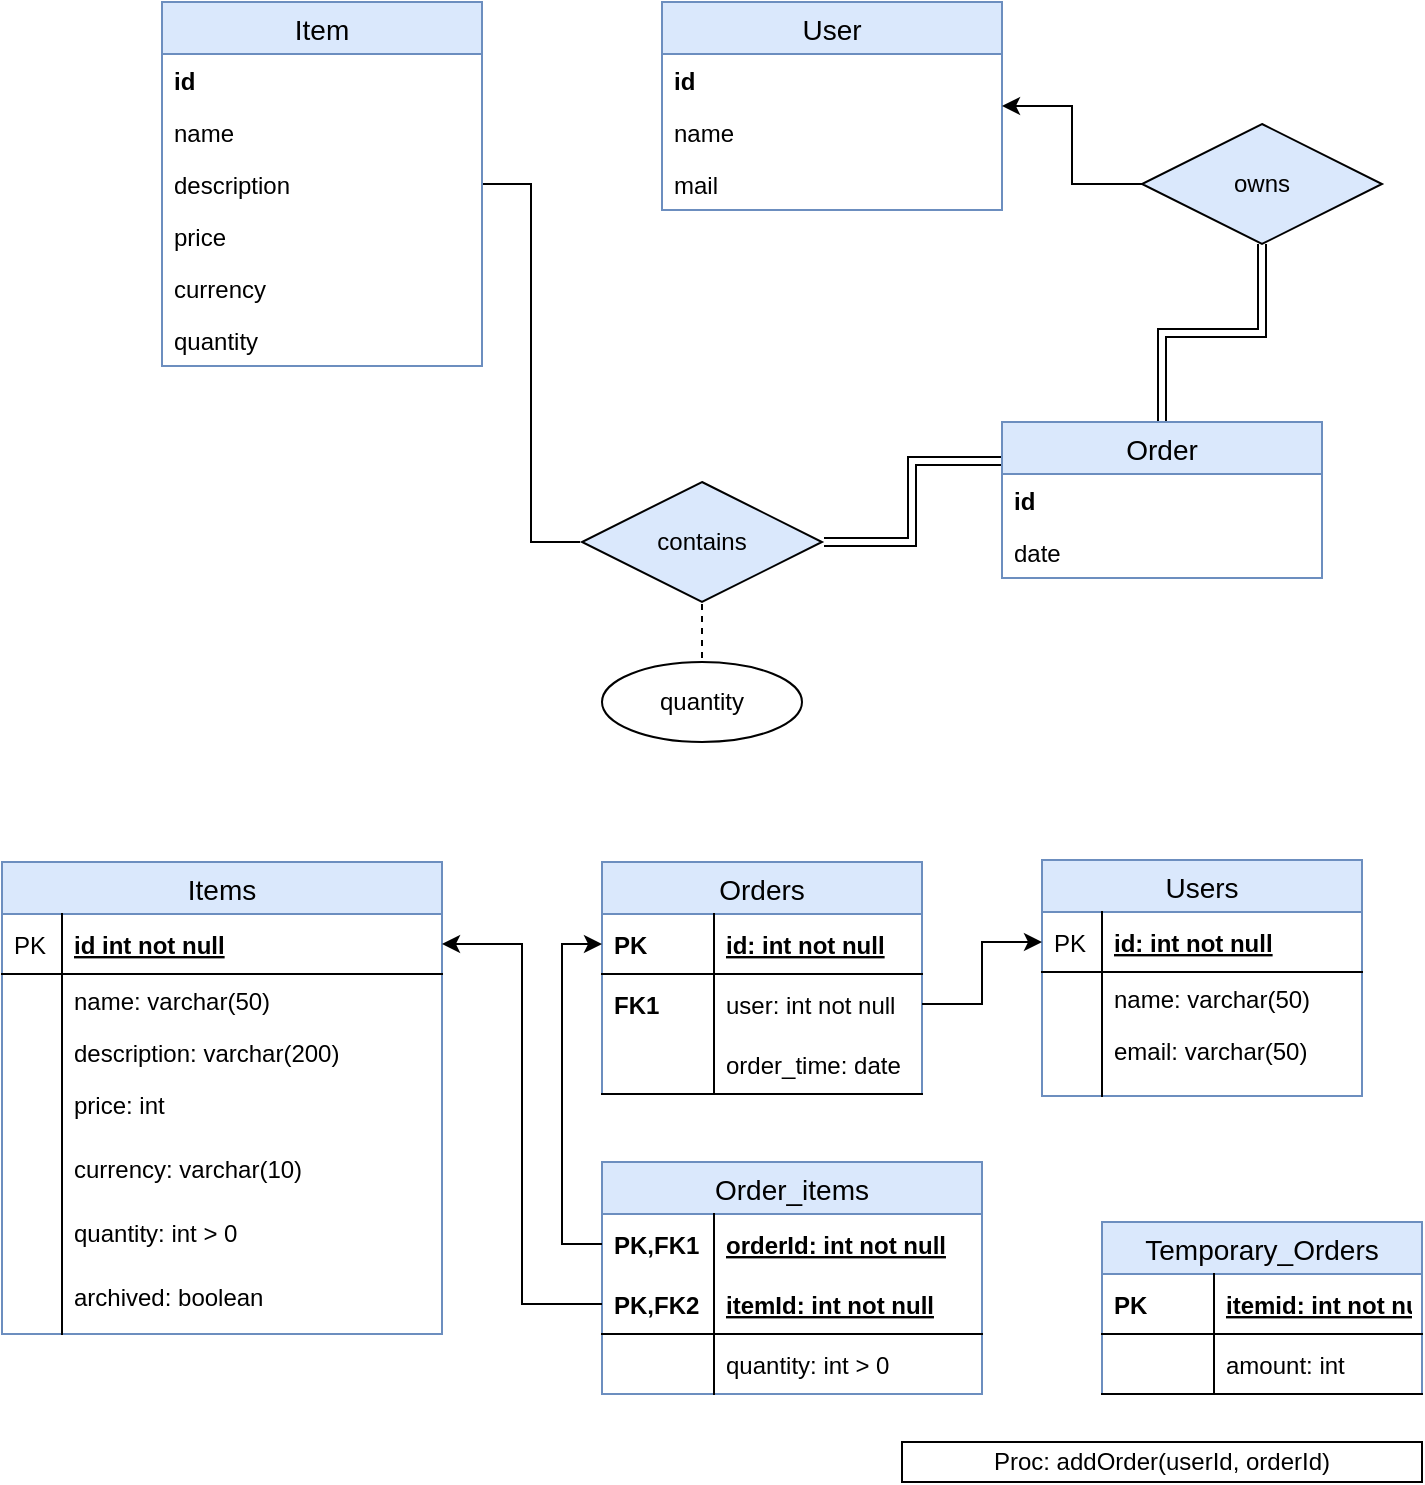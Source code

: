 <mxfile version="13.4.9" type="device"><diagram id="R2lEEEUBdFMjLlhIrx00" name="Page-1"><mxGraphModel dx="1426" dy="794" grid="1" gridSize="10" guides="1" tooltips="1" connect="1" arrows="1" fold="1" page="1" pageScale="1" pageWidth="850" pageHeight="1100" background="none" math="0" shadow="0" extFonts="Permanent Marker^https://fonts.googleapis.com/css?family=Permanent+Marker"><root><mxCell id="0"/><mxCell id="1" parent="0"/><mxCell id="0DJaWFidwoaLMuWOvzMh-109" style="edgeStyle=elbowEdgeStyle;rounded=0;orthogonalLoop=1;jettySize=auto;html=1;entryX=0;entryY=0.5;entryDx=0;entryDy=0;startArrow=none;startFill=0;endArrow=none;endFill=0;" parent="1" source="0DJaWFidwoaLMuWOvzMh-90" target="0DJaWFidwoaLMuWOvzMh-101" edge="1"><mxGeometry relative="1" as="geometry"/></mxCell><mxCell id="0DJaWFidwoaLMuWOvzMh-90" value="Item" style="swimlane;fontStyle=0;childLayout=stackLayout;horizontal=1;startSize=26;horizontalStack=0;resizeParent=1;resizeParentMax=0;resizeLast=0;collapsible=1;marginBottom=0;align=center;fontSize=14;rounded=0;fillColor=#dae8fc;strokeColor=#6c8ebf;" parent="1" vertex="1"><mxGeometry x="120" y="30" width="160" height="182" as="geometry"/></mxCell><mxCell id="0DJaWFidwoaLMuWOvzMh-91" value="id" style="text;strokeColor=none;fillColor=none;spacingLeft=4;spacingRight=4;overflow=hidden;rotatable=0;points=[[0,0.5],[1,0.5]];portConstraint=eastwest;fontSize=12;fontStyle=1" parent="0DJaWFidwoaLMuWOvzMh-90" vertex="1"><mxGeometry y="26" width="160" height="26" as="geometry"/></mxCell><mxCell id="0DJaWFidwoaLMuWOvzMh-92" value="name" style="text;strokeColor=none;fillColor=none;spacingLeft=4;spacingRight=4;overflow=hidden;rotatable=0;points=[[0,0.5],[1,0.5]];portConstraint=eastwest;fontSize=12;" parent="0DJaWFidwoaLMuWOvzMh-90" vertex="1"><mxGeometry y="52" width="160" height="26" as="geometry"/></mxCell><mxCell id="0DJaWFidwoaLMuWOvzMh-93" value="description" style="text;strokeColor=none;fillColor=none;spacingLeft=4;spacingRight=4;overflow=hidden;rotatable=0;points=[[0,0.5],[1,0.5]];portConstraint=eastwest;fontSize=12;" parent="0DJaWFidwoaLMuWOvzMh-90" vertex="1"><mxGeometry y="78" width="160" height="26" as="geometry"/></mxCell><mxCell id="0DJaWFidwoaLMuWOvzMh-94" value="price" style="text;strokeColor=none;fillColor=none;spacingLeft=4;spacingRight=4;overflow=hidden;rotatable=0;points=[[0,0.5],[1,0.5]];portConstraint=eastwest;fontSize=12;" parent="0DJaWFidwoaLMuWOvzMh-90" vertex="1"><mxGeometry y="104" width="160" height="26" as="geometry"/></mxCell><mxCell id="0DJaWFidwoaLMuWOvzMh-95" value="currency" style="text;strokeColor=none;fillColor=none;spacingLeft=4;spacingRight=4;overflow=hidden;rotatable=0;points=[[0,0.5],[1,0.5]];portConstraint=eastwest;fontSize=12;" parent="0DJaWFidwoaLMuWOvzMh-90" vertex="1"><mxGeometry y="130" width="160" height="26" as="geometry"/></mxCell><mxCell id="0DJaWFidwoaLMuWOvzMh-96" value="quantity" style="text;strokeColor=none;fillColor=none;spacingLeft=4;spacingRight=4;overflow=hidden;rotatable=0;points=[[0,0.5],[1,0.5]];portConstraint=eastwest;fontSize=12;" parent="0DJaWFidwoaLMuWOvzMh-90" vertex="1"><mxGeometry y="156" width="160" height="26" as="geometry"/></mxCell><mxCell id="0DJaWFidwoaLMuWOvzMh-101" value="contains" style="shape=rhombus;perimeter=rhombusPerimeter;whiteSpace=wrap;html=1;align=center;rounded=0;fillColor=#dae8fc;strokeColor=#000000;gradientColor=none;perimeterSpacing=1;double=0;" parent="1" vertex="1"><mxGeometry x="330" y="270" width="120" height="60" as="geometry"/></mxCell><mxCell id="0DJaWFidwoaLMuWOvzMh-107" value="" style="endArrow=none;html=1;entryX=1;entryY=0.5;entryDx=0;entryDy=0;exitX=0;exitY=0.25;exitDx=0;exitDy=0;edgeStyle=orthogonalEdgeStyle;elbow=vertical;rounded=0;startArrow=none;startFill=0;shape=link;" parent="1" source="0DJaWFidwoaLMuWOvzMh-110" target="0DJaWFidwoaLMuWOvzMh-101" edge="1"><mxGeometry width="50" height="50" relative="1" as="geometry"><mxPoint x="370" y="290" as="sourcePoint"/><mxPoint x="420" y="240" as="targetPoint"/></mxGeometry></mxCell><mxCell id="0DJaWFidwoaLMuWOvzMh-122" style="edgeStyle=orthogonalEdgeStyle;shape=link;rounded=0;orthogonalLoop=1;jettySize=auto;html=1;entryX=0.5;entryY=1;entryDx=0;entryDy=0;startArrow=none;startFill=0;endArrow=classic;endFill=1;" parent="1" source="0DJaWFidwoaLMuWOvzMh-110" target="0DJaWFidwoaLMuWOvzMh-121" edge="1"><mxGeometry relative="1" as="geometry"/></mxCell><mxCell id="0DJaWFidwoaLMuWOvzMh-110" value="Order" style="swimlane;fontStyle=0;childLayout=stackLayout;horizontal=1;startSize=26;horizontalStack=0;resizeParent=1;resizeParentMax=0;resizeLast=0;collapsible=1;marginBottom=0;align=center;fontSize=14;rounded=0;fillColor=#dae8fc;strokeColor=#6c8ebf;" parent="1" vertex="1"><mxGeometry x="540" y="240" width="160" height="78" as="geometry"/></mxCell><mxCell id="0DJaWFidwoaLMuWOvzMh-112" value="id" style="text;strokeColor=none;fillColor=none;spacingLeft=4;spacingRight=4;overflow=hidden;rotatable=0;points=[[0,0.5],[1,0.5]];portConstraint=eastwest;fontSize=12;fontStyle=1" parent="0DJaWFidwoaLMuWOvzMh-110" vertex="1"><mxGeometry y="26" width="160" height="26" as="geometry"/></mxCell><mxCell id="0DJaWFidwoaLMuWOvzMh-173" value="date" style="text;strokeColor=none;fillColor=none;spacingLeft=4;spacingRight=4;overflow=hidden;rotatable=0;points=[[0,0.5],[1,0.5]];portConstraint=eastwest;fontSize=12;fontStyle=0" parent="0DJaWFidwoaLMuWOvzMh-110" vertex="1"><mxGeometry y="52" width="160" height="26" as="geometry"/></mxCell><mxCell id="0DJaWFidwoaLMuWOvzMh-118" value="quantity" style="ellipse;whiteSpace=wrap;html=1;align=center;rounded=0;" parent="1" vertex="1"><mxGeometry x="340" y="360" width="100" height="40" as="geometry"/></mxCell><mxCell id="0DJaWFidwoaLMuWOvzMh-119" value="" style="endArrow=none;dashed=1;html=1;exitX=0.5;exitY=1;exitDx=0;exitDy=0;entryX=0.5;entryY=0;entryDx=0;entryDy=0;" parent="1" source="0DJaWFidwoaLMuWOvzMh-101" target="0DJaWFidwoaLMuWOvzMh-118" edge="1"><mxGeometry width="50" height="50" relative="1" as="geometry"><mxPoint x="370" y="290" as="sourcePoint"/><mxPoint x="420" y="240" as="targetPoint"/></mxGeometry></mxCell><mxCell id="0DJaWFidwoaLMuWOvzMh-97" value="User" style="swimlane;fontStyle=0;childLayout=stackLayout;horizontal=1;startSize=26;horizontalStack=0;resizeParent=1;resizeParentMax=0;resizeLast=0;collapsible=1;marginBottom=0;align=center;fontSize=14;rounded=0;fillColor=#dae8fc;strokeColor=#6c8ebf;" parent="1" vertex="1"><mxGeometry x="370" y="30" width="170" height="104" as="geometry"/></mxCell><mxCell id="0DJaWFidwoaLMuWOvzMh-98" value="id" style="text;strokeColor=none;fillColor=none;spacingLeft=4;spacingRight=4;overflow=hidden;rotatable=0;points=[[0,0.5],[1,0.5]];portConstraint=eastwest;fontSize=12;fontStyle=1" parent="0DJaWFidwoaLMuWOvzMh-97" vertex="1"><mxGeometry y="26" width="170" height="26" as="geometry"/></mxCell><mxCell id="0DJaWFidwoaLMuWOvzMh-99" value="name" style="text;strokeColor=none;fillColor=none;spacingLeft=4;spacingRight=4;overflow=hidden;rotatable=0;points=[[0,0.5],[1,0.5]];portConstraint=eastwest;fontSize=12;" parent="0DJaWFidwoaLMuWOvzMh-97" vertex="1"><mxGeometry y="52" width="170" height="26" as="geometry"/></mxCell><mxCell id="0DJaWFidwoaLMuWOvzMh-115" value="mail" style="text;strokeColor=none;fillColor=none;spacingLeft=4;spacingRight=4;overflow=hidden;rotatable=0;points=[[0,0.5],[1,0.5]];portConstraint=eastwest;fontSize=12;fontStyle=0" parent="0DJaWFidwoaLMuWOvzMh-97" vertex="1"><mxGeometry y="78" width="170" height="26" as="geometry"/></mxCell><mxCell id="0DJaWFidwoaLMuWOvzMh-123" style="edgeStyle=orthogonalEdgeStyle;rounded=0;orthogonalLoop=1;jettySize=auto;html=1;startArrow=none;startFill=0;endArrow=classic;endFill=1;" parent="1" source="0DJaWFidwoaLMuWOvzMh-121" target="0DJaWFidwoaLMuWOvzMh-97" edge="1"><mxGeometry relative="1" as="geometry"/></mxCell><mxCell id="0DJaWFidwoaLMuWOvzMh-121" value="owns" style="shape=rhombus;perimeter=rhombusPerimeter;whiteSpace=wrap;html=1;align=center;rounded=0;fillColor=#dae8fc;strokeColor=#000000;double=0;" parent="1" vertex="1"><mxGeometry x="610" y="91" width="120" height="60" as="geometry"/></mxCell><mxCell id="0DJaWFidwoaLMuWOvzMh-17" value="Items" style="swimlane;fontStyle=0;childLayout=stackLayout;horizontal=1;startSize=26;horizontalStack=0;resizeParent=1;resizeParentMax=0;resizeLast=0;collapsible=1;marginBottom=0;align=center;fontSize=14;fillColor=#dae8fc;strokeColor=#6c8ebf;" parent="1" vertex="1"><mxGeometry x="40" y="460" width="220" height="236" as="geometry"><mxRectangle x="240" y="240" width="210" height="200" as="alternateBounds"/></mxGeometry></mxCell><mxCell id="0DJaWFidwoaLMuWOvzMh-18" value="id int not null" style="shape=partialRectangle;top=0;left=0;right=0;bottom=1;align=left;verticalAlign=middle;fillColor=none;spacingLeft=34;spacingRight=4;overflow=hidden;rotatable=0;points=[[0,0.5],[1,0.5]];portConstraint=eastwest;dropTarget=0;fontStyle=5;fontSize=12;" parent="0DJaWFidwoaLMuWOvzMh-17" vertex="1"><mxGeometry y="26" width="220" height="30" as="geometry"/></mxCell><mxCell id="0DJaWFidwoaLMuWOvzMh-19" value="PK" style="shape=partialRectangle;top=0;left=0;bottom=0;fillColor=none;align=left;verticalAlign=middle;spacingLeft=4;spacingRight=4;overflow=hidden;rotatable=0;points=[];portConstraint=eastwest;part=1;fontSize=12;" parent="0DJaWFidwoaLMuWOvzMh-18" vertex="1" connectable="0"><mxGeometry width="30" height="30" as="geometry"/></mxCell><mxCell id="0DJaWFidwoaLMuWOvzMh-20" value="name: varchar(50)" style="shape=partialRectangle;top=0;left=0;right=0;bottom=0;align=left;verticalAlign=top;fillColor=none;spacingLeft=34;spacingRight=4;overflow=hidden;rotatable=0;points=[[0,0.5],[1,0.5]];portConstraint=eastwest;dropTarget=0;fontSize=12;" parent="0DJaWFidwoaLMuWOvzMh-17" vertex="1"><mxGeometry y="56" width="220" height="26" as="geometry"/></mxCell><mxCell id="0DJaWFidwoaLMuWOvzMh-21" value="" style="shape=partialRectangle;top=0;left=0;bottom=0;fillColor=none;align=left;verticalAlign=top;spacingLeft=4;spacingRight=4;overflow=hidden;rotatable=0;points=[];portConstraint=eastwest;part=1;fontSize=12;" parent="0DJaWFidwoaLMuWOvzMh-20" vertex="1" connectable="0"><mxGeometry width="30" height="26" as="geometry"/></mxCell><mxCell id="0DJaWFidwoaLMuWOvzMh-22" value="description: varchar(200)" style="shape=partialRectangle;top=0;left=0;right=0;bottom=0;align=left;verticalAlign=top;fillColor=none;spacingLeft=34;spacingRight=4;overflow=hidden;rotatable=0;points=[[0,0.5],[1,0.5]];portConstraint=eastwest;dropTarget=0;fontSize=12;" parent="0DJaWFidwoaLMuWOvzMh-17" vertex="1"><mxGeometry y="82" width="220" height="26" as="geometry"/></mxCell><mxCell id="0DJaWFidwoaLMuWOvzMh-23" value="" style="shape=partialRectangle;top=0;left=0;bottom=0;fillColor=none;align=left;verticalAlign=top;spacingLeft=4;spacingRight=4;overflow=hidden;rotatable=0;points=[];portConstraint=eastwest;part=1;fontSize=12;" parent="0DJaWFidwoaLMuWOvzMh-22" vertex="1" connectable="0"><mxGeometry width="30" height="26" as="geometry"/></mxCell><mxCell id="0DJaWFidwoaLMuWOvzMh-24" value="price: int" style="shape=partialRectangle;top=0;left=0;right=0;bottom=0;align=left;verticalAlign=top;fillColor=none;spacingLeft=34;spacingRight=4;overflow=hidden;rotatable=0;points=[[0,0.5],[1,0.5]];portConstraint=eastwest;dropTarget=0;fontSize=12;" parent="0DJaWFidwoaLMuWOvzMh-17" vertex="1"><mxGeometry y="108" width="220" height="32" as="geometry"/></mxCell><mxCell id="0DJaWFidwoaLMuWOvzMh-25" value="" style="shape=partialRectangle;top=0;left=0;bottom=0;fillColor=none;align=left;verticalAlign=top;spacingLeft=4;spacingRight=4;overflow=hidden;rotatable=0;points=[];portConstraint=eastwest;part=1;fontSize=12;" parent="0DJaWFidwoaLMuWOvzMh-24" vertex="1" connectable="0"><mxGeometry width="30" height="32" as="geometry"/></mxCell><mxCell id="0DJaWFidwoaLMuWOvzMh-63" value="currency: varchar(10)" style="shape=partialRectangle;top=0;left=0;right=0;bottom=0;align=left;verticalAlign=top;fillColor=none;spacingLeft=34;spacingRight=4;overflow=hidden;rotatable=0;points=[[0,0.5],[1,0.5]];portConstraint=eastwest;dropTarget=0;fontSize=12;" parent="0DJaWFidwoaLMuWOvzMh-17" vertex="1"><mxGeometry y="140" width="220" height="32" as="geometry"/></mxCell><mxCell id="0DJaWFidwoaLMuWOvzMh-64" value="" style="shape=partialRectangle;top=0;left=0;bottom=0;fillColor=none;align=left;verticalAlign=top;spacingLeft=4;spacingRight=4;overflow=hidden;rotatable=0;points=[];portConstraint=eastwest;part=1;fontSize=12;" parent="0DJaWFidwoaLMuWOvzMh-63" vertex="1" connectable="0"><mxGeometry width="30" height="32" as="geometry"/></mxCell><mxCell id="0DJaWFidwoaLMuWOvzMh-65" value="quantity: int &gt; 0" style="shape=partialRectangle;top=0;left=0;right=0;bottom=0;align=left;verticalAlign=top;fillColor=none;spacingLeft=34;spacingRight=4;overflow=hidden;rotatable=0;points=[[0,0.5],[1,0.5]];portConstraint=eastwest;dropTarget=0;fontSize=12;" parent="0DJaWFidwoaLMuWOvzMh-17" vertex="1"><mxGeometry y="172" width="220" height="32" as="geometry"/></mxCell><mxCell id="0DJaWFidwoaLMuWOvzMh-66" value="" style="shape=partialRectangle;top=0;left=0;bottom=0;fillColor=none;align=left;verticalAlign=top;spacingLeft=4;spacingRight=4;overflow=hidden;rotatable=0;points=[];portConstraint=eastwest;part=1;fontSize=12;" parent="0DJaWFidwoaLMuWOvzMh-65" vertex="1" connectable="0"><mxGeometry width="30" height="32" as="geometry"/></mxCell><mxCell id="wZ5QXYWfYpyhh_n02ken-2" value="archived: boolean" style="shape=partialRectangle;top=0;left=0;right=0;bottom=0;align=left;verticalAlign=top;fillColor=none;spacingLeft=34;spacingRight=4;overflow=hidden;rotatable=0;points=[[0,0.5],[1,0.5]];portConstraint=eastwest;dropTarget=0;fontSize=12;" vertex="1" parent="0DJaWFidwoaLMuWOvzMh-17"><mxGeometry y="204" width="220" height="32" as="geometry"/></mxCell><mxCell id="wZ5QXYWfYpyhh_n02ken-3" value="" style="shape=partialRectangle;top=0;left=0;bottom=0;fillColor=none;align=left;verticalAlign=top;spacingLeft=4;spacingRight=4;overflow=hidden;rotatable=0;points=[];portConstraint=eastwest;part=1;fontSize=12;" vertex="1" connectable="0" parent="wZ5QXYWfYpyhh_n02ken-2"><mxGeometry width="30" height="32" as="geometry"/></mxCell><mxCell id="0DJaWFidwoaLMuWOvzMh-152" value="Orders" style="swimlane;fontStyle=0;childLayout=stackLayout;horizontal=1;startSize=26;horizontalStack=0;resizeParent=1;resizeParentMax=0;resizeLast=0;collapsible=1;marginBottom=0;align=center;fontSize=14;rounded=0;strokeColor=#6c8ebf;fillColor=#dae8fc;" parent="1" vertex="1"><mxGeometry x="340" y="460" width="160" height="116" as="geometry"/></mxCell><mxCell id="0DJaWFidwoaLMuWOvzMh-153" value="id: int not null" style="shape=partialRectangle;top=0;left=0;right=0;bottom=1;align=left;verticalAlign=middle;fillColor=none;spacingLeft=60;spacingRight=4;overflow=hidden;rotatable=0;points=[[0,0.5],[1,0.5]];portConstraint=eastwest;dropTarget=0;fontStyle=5;fontSize=12;" parent="0DJaWFidwoaLMuWOvzMh-152" vertex="1"><mxGeometry y="26" width="160" height="30" as="geometry"/></mxCell><mxCell id="0DJaWFidwoaLMuWOvzMh-154" value="PK" style="shape=partialRectangle;fontStyle=1;top=0;left=0;bottom=0;fillColor=none;align=left;verticalAlign=middle;spacingLeft=4;spacingRight=4;overflow=hidden;rotatable=0;points=[];portConstraint=eastwest;part=1;fontSize=12;" parent="0DJaWFidwoaLMuWOvzMh-153" vertex="1" connectable="0"><mxGeometry width="56" height="30" as="geometry"/></mxCell><mxCell id="0DJaWFidwoaLMuWOvzMh-169" value="user: int not null" style="shape=partialRectangle;top=0;left=0;right=0;bottom=0;align=left;verticalAlign=middle;fillColor=none;spacingLeft=60;spacingRight=4;overflow=hidden;rotatable=0;points=[[0,0.5],[1,0.5]];portConstraint=eastwest;dropTarget=0;fontStyle=0;fontSize=12;" parent="0DJaWFidwoaLMuWOvzMh-152" vertex="1"><mxGeometry y="56" width="160" height="30" as="geometry"/></mxCell><mxCell id="0DJaWFidwoaLMuWOvzMh-170" value="FK1" style="shape=partialRectangle;fontStyle=1;top=0;left=0;bottom=0;fillColor=none;align=left;verticalAlign=middle;spacingLeft=4;spacingRight=4;overflow=hidden;rotatable=0;points=[];portConstraint=eastwest;part=1;fontSize=12;" parent="0DJaWFidwoaLMuWOvzMh-169" vertex="1" connectable="0"><mxGeometry width="56" height="30" as="geometry"/></mxCell><mxCell id="0DJaWFidwoaLMuWOvzMh-175" value="order_time: date" style="shape=partialRectangle;top=0;left=0;right=0;bottom=1;align=left;verticalAlign=middle;fillColor=none;spacingLeft=60;spacingRight=4;overflow=hidden;rotatable=0;points=[[0,0.5],[1,0.5]];portConstraint=eastwest;dropTarget=0;fontStyle=0;fontSize=12;" parent="0DJaWFidwoaLMuWOvzMh-152" vertex="1"><mxGeometry y="86" width="160" height="30" as="geometry"/></mxCell><mxCell id="0DJaWFidwoaLMuWOvzMh-176" value="" style="shape=partialRectangle;fontStyle=1;top=0;left=0;bottom=0;fillColor=none;align=left;verticalAlign=middle;spacingLeft=4;spacingRight=4;overflow=hidden;rotatable=0;points=[];portConstraint=eastwest;part=1;fontSize=12;" parent="0DJaWFidwoaLMuWOvzMh-175" vertex="1" connectable="0"><mxGeometry width="56" height="30" as="geometry"/></mxCell><mxCell id="0DJaWFidwoaLMuWOvzMh-177" value="Order_items" style="swimlane;fontStyle=0;childLayout=stackLayout;horizontal=1;startSize=26;horizontalStack=0;resizeParent=1;resizeParentMax=0;resizeLast=0;collapsible=1;marginBottom=0;align=center;fontSize=14;rounded=0;strokeColor=#6c8ebf;fillColor=#dae8fc;" parent="1" vertex="1"><mxGeometry x="340" y="610" width="190" height="116" as="geometry"/></mxCell><mxCell id="0DJaWFidwoaLMuWOvzMh-178" value="orderId: int not null" style="shape=partialRectangle;top=0;left=0;right=0;bottom=0;align=left;verticalAlign=middle;fillColor=none;spacingLeft=60;spacingRight=4;overflow=hidden;rotatable=0;points=[[0,0.5],[1,0.5]];portConstraint=eastwest;dropTarget=0;fontStyle=5;fontSize=12;" parent="0DJaWFidwoaLMuWOvzMh-177" vertex="1"><mxGeometry y="26" width="190" height="30" as="geometry"/></mxCell><mxCell id="0DJaWFidwoaLMuWOvzMh-179" value="PK,FK1" style="shape=partialRectangle;fontStyle=1;top=0;left=0;bottom=0;fillColor=none;align=left;verticalAlign=middle;spacingLeft=4;spacingRight=4;overflow=hidden;rotatable=0;points=[];portConstraint=eastwest;part=1;fontSize=12;" parent="0DJaWFidwoaLMuWOvzMh-178" vertex="1" connectable="0"><mxGeometry width="56" height="30" as="geometry"/></mxCell><mxCell id="0DJaWFidwoaLMuWOvzMh-184" value="itemId: int not null" style="shape=partialRectangle;top=0;left=0;right=0;bottom=1;align=left;verticalAlign=middle;fillColor=none;spacingLeft=60;spacingRight=4;overflow=hidden;rotatable=0;points=[[0,0.5],[1,0.5]];portConstraint=eastwest;dropTarget=0;fontStyle=5;fontSize=12;" parent="0DJaWFidwoaLMuWOvzMh-177" vertex="1"><mxGeometry y="56" width="190" height="30" as="geometry"/></mxCell><mxCell id="0DJaWFidwoaLMuWOvzMh-185" value="PK,FK2" style="shape=partialRectangle;fontStyle=1;top=0;left=0;bottom=0;fillColor=none;align=left;verticalAlign=middle;spacingLeft=4;spacingRight=4;overflow=hidden;rotatable=0;points=[];portConstraint=eastwest;part=1;fontSize=12;" parent="0DJaWFidwoaLMuWOvzMh-184" vertex="1" connectable="0"><mxGeometry width="56" height="30" as="geometry"/></mxCell><mxCell id="0DJaWFidwoaLMuWOvzMh-180" value="quantity: int &gt; 0" style="shape=partialRectangle;top=0;left=0;right=0;bottom=0;align=left;verticalAlign=middle;fillColor=none;spacingLeft=60;spacingRight=4;overflow=hidden;rotatable=0;points=[[0,0.5],[1,0.5]];portConstraint=eastwest;dropTarget=0;fontStyle=0;fontSize=12;" parent="0DJaWFidwoaLMuWOvzMh-177" vertex="1"><mxGeometry y="86" width="190" height="30" as="geometry"/></mxCell><mxCell id="0DJaWFidwoaLMuWOvzMh-181" value="" style="shape=partialRectangle;fontStyle=1;top=0;left=0;bottom=0;fillColor=none;align=left;verticalAlign=middle;spacingLeft=4;spacingRight=4;overflow=hidden;rotatable=0;points=[];portConstraint=eastwest;part=1;fontSize=12;" parent="0DJaWFidwoaLMuWOvzMh-180" vertex="1" connectable="0"><mxGeometry width="56" height="30" as="geometry"/></mxCell><mxCell id="0DJaWFidwoaLMuWOvzMh-67" value="Users" style="swimlane;fontStyle=0;childLayout=stackLayout;horizontal=1;startSize=26;horizontalStack=0;resizeParent=1;resizeParentMax=0;resizeLast=0;collapsible=1;marginBottom=0;align=center;fontSize=14;rounded=0;fillColor=#dae8fc;strokeColor=#6c8ebf;" parent="1" vertex="1"><mxGeometry x="560" y="459" width="160" height="118" as="geometry"/></mxCell><mxCell id="0DJaWFidwoaLMuWOvzMh-68" value="id: int not null" style="shape=partialRectangle;top=0;left=0;right=0;bottom=1;align=left;verticalAlign=middle;fillColor=none;spacingLeft=34;spacingRight=4;overflow=hidden;rotatable=0;points=[[0,0.5],[1,0.5]];portConstraint=eastwest;dropTarget=0;fontStyle=5;fontSize=12;" parent="0DJaWFidwoaLMuWOvzMh-67" vertex="1"><mxGeometry y="26" width="160" height="30" as="geometry"/></mxCell><mxCell id="0DJaWFidwoaLMuWOvzMh-69" value="PK" style="shape=partialRectangle;top=0;left=0;bottom=0;fillColor=none;align=left;verticalAlign=middle;spacingLeft=4;spacingRight=4;overflow=hidden;rotatable=0;points=[];portConstraint=eastwest;part=1;fontSize=12;" parent="0DJaWFidwoaLMuWOvzMh-68" vertex="1" connectable="0"><mxGeometry width="30" height="30" as="geometry"/></mxCell><mxCell id="0DJaWFidwoaLMuWOvzMh-150" value="name: varchar(50)" style="shape=partialRectangle;top=0;left=0;right=0;bottom=0;align=left;verticalAlign=top;fillColor=none;spacingLeft=34;spacingRight=4;overflow=hidden;rotatable=0;points=[[0,0.5],[1,0.5]];portConstraint=eastwest;dropTarget=0;fontSize=12;" parent="0DJaWFidwoaLMuWOvzMh-67" vertex="1"><mxGeometry y="56" width="160" height="26" as="geometry"/></mxCell><mxCell id="0DJaWFidwoaLMuWOvzMh-151" value="" style="shape=partialRectangle;top=0;left=0;bottom=0;fillColor=none;align=left;verticalAlign=top;spacingLeft=4;spacingRight=4;overflow=hidden;rotatable=0;points=[];portConstraint=eastwest;part=1;fontSize=12;" parent="0DJaWFidwoaLMuWOvzMh-150" vertex="1" connectable="0"><mxGeometry width="30" height="26" as="geometry"/></mxCell><mxCell id="0DJaWFidwoaLMuWOvzMh-70" value="email: varchar(50)" style="shape=partialRectangle;top=0;left=0;right=0;bottom=0;align=left;verticalAlign=top;fillColor=none;spacingLeft=34;spacingRight=4;overflow=hidden;rotatable=0;points=[[0,0.5],[1,0.5]];portConstraint=eastwest;dropTarget=0;fontSize=12;" parent="0DJaWFidwoaLMuWOvzMh-67" vertex="1"><mxGeometry y="82" width="160" height="26" as="geometry"/></mxCell><mxCell id="0DJaWFidwoaLMuWOvzMh-71" value="" style="shape=partialRectangle;top=0;left=0;bottom=0;fillColor=none;align=left;verticalAlign=top;spacingLeft=4;spacingRight=4;overflow=hidden;rotatable=0;points=[];portConstraint=eastwest;part=1;fontSize=12;" parent="0DJaWFidwoaLMuWOvzMh-70" vertex="1" connectable="0"><mxGeometry width="30" height="26" as="geometry"/></mxCell><mxCell id="0DJaWFidwoaLMuWOvzMh-76" value="" style="shape=partialRectangle;top=0;left=0;right=0;bottom=0;align=left;verticalAlign=top;fillColor=none;spacingLeft=34;spacingRight=4;overflow=hidden;rotatable=0;points=[[0,0.5],[1,0.5]];portConstraint=eastwest;dropTarget=0;fontSize=12;" parent="0DJaWFidwoaLMuWOvzMh-67" vertex="1"><mxGeometry y="108" width="160" height="10" as="geometry"/></mxCell><mxCell id="0DJaWFidwoaLMuWOvzMh-77" value="" style="shape=partialRectangle;top=0;left=0;bottom=0;fillColor=none;align=left;verticalAlign=top;spacingLeft=4;spacingRight=4;overflow=hidden;rotatable=0;points=[];portConstraint=eastwest;part=1;fontSize=12;" parent="0DJaWFidwoaLMuWOvzMh-76" vertex="1" connectable="0"><mxGeometry width="30" height="10" as="geometry"/></mxCell><mxCell id="0DJaWFidwoaLMuWOvzMh-188" style="edgeStyle=orthogonalEdgeStyle;rounded=0;orthogonalLoop=1;jettySize=auto;html=1;entryX=0;entryY=0.5;entryDx=0;entryDy=0;startArrow=none;startFill=0;endArrow=classic;endFill=1;" parent="1" source="0DJaWFidwoaLMuWOvzMh-169" target="0DJaWFidwoaLMuWOvzMh-68" edge="1"><mxGeometry relative="1" as="geometry"/></mxCell><mxCell id="0DJaWFidwoaLMuWOvzMh-190" style="edgeStyle=orthogonalEdgeStyle;rounded=0;orthogonalLoop=1;jettySize=auto;html=1;exitX=0;exitY=0.5;exitDx=0;exitDy=0;entryX=0;entryY=0.5;entryDx=0;entryDy=0;startArrow=none;startFill=0;endArrow=classic;endFill=1;" parent="1" source="0DJaWFidwoaLMuWOvzMh-178" target="0DJaWFidwoaLMuWOvzMh-153" edge="1"><mxGeometry relative="1" as="geometry"/></mxCell><mxCell id="0DJaWFidwoaLMuWOvzMh-191" style="edgeStyle=orthogonalEdgeStyle;rounded=0;orthogonalLoop=1;jettySize=auto;html=1;entryX=1;entryY=0.5;entryDx=0;entryDy=0;startArrow=none;startFill=0;endArrow=classic;endFill=1;" parent="1" source="0DJaWFidwoaLMuWOvzMh-184" target="0DJaWFidwoaLMuWOvzMh-18" edge="1"><mxGeometry relative="1" as="geometry"/></mxCell><mxCell id="wZ5QXYWfYpyhh_n02ken-4" value="Temporary_Orders" style="swimlane;fontStyle=0;childLayout=stackLayout;horizontal=1;startSize=26;horizontalStack=0;resizeParent=1;resizeParentMax=0;resizeLast=0;collapsible=1;marginBottom=0;align=center;fontSize=14;rounded=0;strokeColor=#6c8ebf;fillColor=#dae8fc;" vertex="1" parent="1"><mxGeometry x="590" y="640" width="160" height="86" as="geometry"/></mxCell><mxCell id="wZ5QXYWfYpyhh_n02ken-5" value="itemid: int not null" style="shape=partialRectangle;top=0;left=0;right=0;bottom=1;align=left;verticalAlign=middle;fillColor=none;spacingLeft=60;spacingRight=4;overflow=hidden;rotatable=0;points=[[0,0.5],[1,0.5]];portConstraint=eastwest;dropTarget=0;fontStyle=5;fontSize=12;" vertex="1" parent="wZ5QXYWfYpyhh_n02ken-4"><mxGeometry y="26" width="160" height="30" as="geometry"/></mxCell><mxCell id="wZ5QXYWfYpyhh_n02ken-6" value="PK" style="shape=partialRectangle;fontStyle=1;top=0;left=0;bottom=0;fillColor=none;align=left;verticalAlign=middle;spacingLeft=4;spacingRight=4;overflow=hidden;rotatable=0;points=[];portConstraint=eastwest;part=1;fontSize=12;" vertex="1" connectable="0" parent="wZ5QXYWfYpyhh_n02ken-5"><mxGeometry width="56" height="30" as="geometry"/></mxCell><mxCell id="wZ5QXYWfYpyhh_n02ken-9" value="amount: int" style="shape=partialRectangle;top=0;left=0;right=0;bottom=1;align=left;verticalAlign=middle;fillColor=none;spacingLeft=60;spacingRight=4;overflow=hidden;rotatable=0;points=[[0,0.5],[1,0.5]];portConstraint=eastwest;dropTarget=0;fontStyle=0;fontSize=12;" vertex="1" parent="wZ5QXYWfYpyhh_n02ken-4"><mxGeometry y="56" width="160" height="30" as="geometry"/></mxCell><mxCell id="wZ5QXYWfYpyhh_n02ken-10" value="" style="shape=partialRectangle;fontStyle=1;top=0;left=0;bottom=0;fillColor=none;align=left;verticalAlign=middle;spacingLeft=4;spacingRight=4;overflow=hidden;rotatable=0;points=[];portConstraint=eastwest;part=1;fontSize=12;" vertex="1" connectable="0" parent="wZ5QXYWfYpyhh_n02ken-9"><mxGeometry width="56" height="30" as="geometry"/></mxCell><mxCell id="wZ5QXYWfYpyhh_n02ken-16" value="Proc: addOrder(userId, orderId)" style="whiteSpace=wrap;html=1;align=center;" vertex="1" parent="1"><mxGeometry x="490" y="750" width="260" height="20" as="geometry"/></mxCell></root></mxGraphModel></diagram></mxfile>